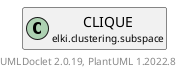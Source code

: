 @startuml
    remove .*\.(Instance|Par|Parameterizer|Factory)$
    set namespaceSeparator none
    hide empty fields
    hide empty methods

    class "<size:14>CLIQUE.Par\n<size:10>elki.clustering.subspace" as elki.clustering.subspace.CLIQUE.Par [[CLIQUE.Par.html]] {
        {static} +XSI_ID: OptionID
        {static} +TAU_ID: OptionID
        {static} +PRUNE_ID: OptionID
        #xsi: int
        #tau: double
        #prune: boolean
        +configure(Parameterization): void
        +make(): CLIQUE
    }

    interface "<size:14>Parameterizer\n<size:10>elki.utilities.optionhandling" as elki.utilities.optionhandling.Parameterizer [[../../utilities/optionhandling/Parameterizer.html]] {
        {abstract} +make(): Object
    }
    class "<size:14>CLIQUE\n<size:10>elki.clustering.subspace" as elki.clustering.subspace.CLIQUE [[CLIQUE.html]]

    elki.utilities.optionhandling.Parameterizer <|.. elki.clustering.subspace.CLIQUE.Par
    elki.clustering.subspace.CLIQUE +-- elki.clustering.subspace.CLIQUE.Par

    center footer UMLDoclet 2.0.19, PlantUML 1.2022.8
@enduml
